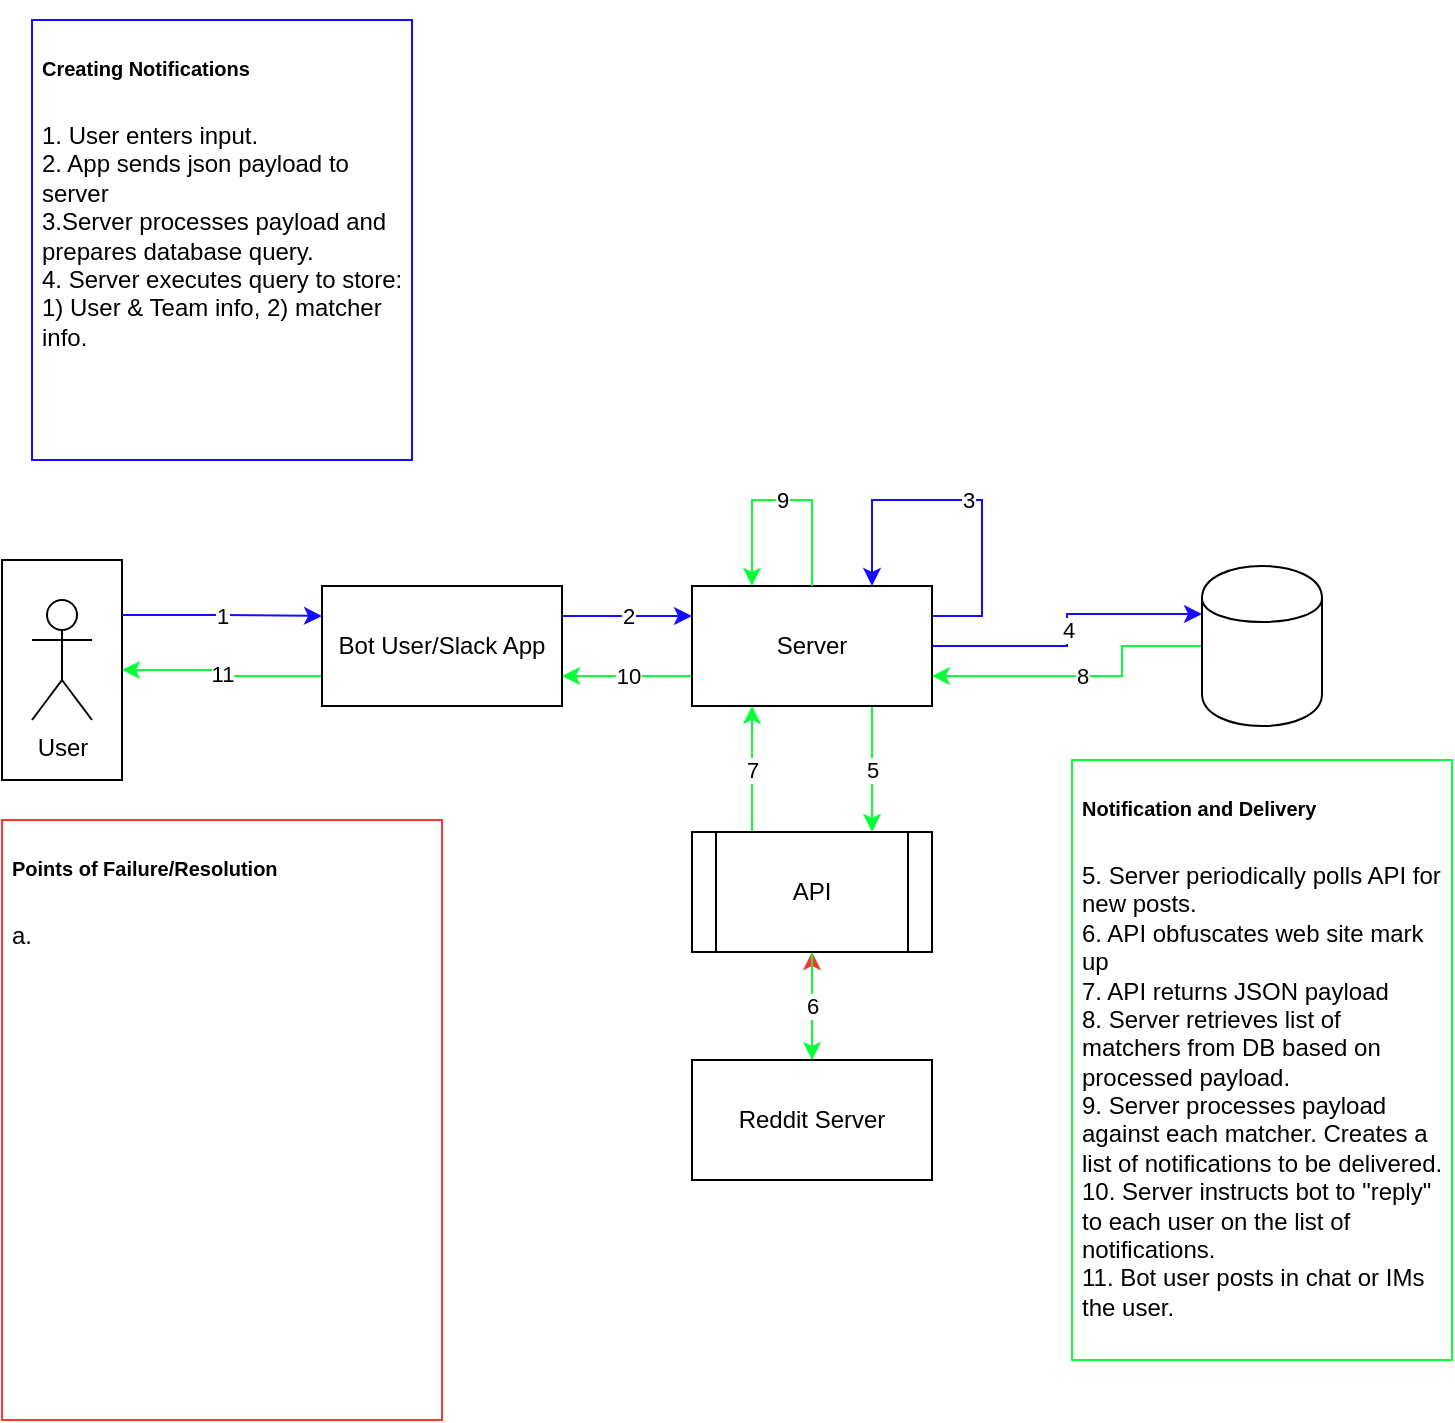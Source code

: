 <mxfile version="10.6.2" type="device"><diagram id="rdZAv8UuCS3YA3kMyCpP" name="Page-1"><mxGraphModel dx="1394" dy="858" grid="1" gridSize="10" guides="1" tooltips="1" connect="1" arrows="1" fold="1" page="1" pageScale="1" pageWidth="850" pageHeight="1100" math="0" shadow="0"><root><mxCell id="0"/><mxCell id="1" parent="0"/><mxCell id="MQViT6sBbJCWoQt8z8xm-3" value="" style="group" vertex="1" connectable="0" parent="1"><mxGeometry x="80" y="280" width="60" height="110" as="geometry"/></mxCell><mxCell id="MQViT6sBbJCWoQt8z8xm-1" value="" style="rounded=0;whiteSpace=wrap;html=1;" vertex="1" parent="MQViT6sBbJCWoQt8z8xm-3"><mxGeometry width="60" height="110" as="geometry"/></mxCell><mxCell id="MQViT6sBbJCWoQt8z8xm-2" value="User" style="shape=umlActor;verticalLabelPosition=bottom;labelBackgroundColor=#ffffff;verticalAlign=top;html=1;outlineConnect=0;" vertex="1" parent="MQViT6sBbJCWoQt8z8xm-3"><mxGeometry x="15" y="20" width="30" height="60" as="geometry"/></mxCell><mxCell id="MQViT6sBbJCWoQt8z8xm-9" value="2" style="edgeStyle=orthogonalEdgeStyle;rounded=0;orthogonalLoop=1;jettySize=auto;html=1;exitX=1;exitY=0.25;exitDx=0;exitDy=0;entryX=0;entryY=0.25;entryDx=0;entryDy=0;strokeColor=#150DFF;" edge="1" parent="1" source="MQViT6sBbJCWoQt8z8xm-4" target="MQViT6sBbJCWoQt8z8xm-8"><mxGeometry relative="1" as="geometry"/></mxCell><mxCell id="MQViT6sBbJCWoQt8z8xm-27" value="11" style="edgeStyle=orthogonalEdgeStyle;rounded=0;orthogonalLoop=1;jettySize=auto;html=1;exitX=0;exitY=0.75;exitDx=0;exitDy=0;entryX=1;entryY=0.5;entryDx=0;entryDy=0;strokeColor=#08FF39;" edge="1" parent="1" source="MQViT6sBbJCWoQt8z8xm-4" target="MQViT6sBbJCWoQt8z8xm-1"><mxGeometry relative="1" as="geometry"/></mxCell><mxCell id="MQViT6sBbJCWoQt8z8xm-4" value="Bot User/Slack App" style="rounded=0;whiteSpace=wrap;html=1;" vertex="1" parent="1"><mxGeometry x="240" y="293" width="120" height="60" as="geometry"/></mxCell><mxCell id="MQViT6sBbJCWoQt8z8xm-5" value="1" style="edgeStyle=orthogonalEdgeStyle;rounded=0;orthogonalLoop=1;jettySize=auto;html=1;exitX=1;exitY=0.25;exitDx=0;exitDy=0;entryX=0;entryY=0.25;entryDx=0;entryDy=0;strokeColor=#150DFF;" edge="1" parent="1" source="MQViT6sBbJCWoQt8z8xm-1" target="MQViT6sBbJCWoQt8z8xm-4"><mxGeometry relative="1" as="geometry"/></mxCell><mxCell id="MQViT6sBbJCWoQt8z8xm-6" value="&lt;h1&gt;&lt;font size=&quot;1&quot;&gt;Creating Notifications&lt;/font&gt;&lt;/h1&gt;&lt;div&gt;&lt;font style=&quot;font-size: 12px ; line-height: 100%&quot;&gt;1. User enters input.&lt;/font&gt;&lt;/div&gt;&lt;div&gt;&lt;font style=&quot;font-size: 12px ; line-height: 100%&quot;&gt;2. App sends json payload to server&lt;/font&gt;&lt;/div&gt;&lt;div&gt;&lt;font style=&quot;font-size: 12px ; line-height: 100%&quot;&gt;3.Server processes payload and prepares database query.&lt;/font&gt;&lt;/div&gt;&lt;div&gt;&lt;font style=&quot;font-size: 12px ; line-height: 100%&quot;&gt;4. Server executes query to store: 1) User &amp;amp; Team info, 2) matcher info.&lt;/font&gt;&lt;/div&gt;" style="text;html=1;strokeColor=#150DFF;fillColor=none;spacing=5;spacingTop=-20;whiteSpace=wrap;overflow=hidden;rounded=0;" vertex="1" parent="1"><mxGeometry x="95" y="10" width="190" height="220" as="geometry"/></mxCell><mxCell id="MQViT6sBbJCWoQt8z8xm-14" value="4" style="edgeStyle=orthogonalEdgeStyle;rounded=0;orthogonalLoop=1;jettySize=auto;html=1;exitX=1;exitY=0.5;exitDx=0;exitDy=0;entryX=0;entryY=0.3;entryDx=0;entryDy=0;strokeColor=#150DFF;" edge="1" parent="1" source="MQViT6sBbJCWoQt8z8xm-8" target="MQViT6sBbJCWoQt8z8xm-11"><mxGeometry relative="1" as="geometry"/></mxCell><mxCell id="MQViT6sBbJCWoQt8z8xm-20" value="5" style="edgeStyle=orthogonalEdgeStyle;rounded=0;orthogonalLoop=1;jettySize=auto;html=1;exitX=0.75;exitY=1;exitDx=0;exitDy=0;entryX=0.75;entryY=0;entryDx=0;entryDy=0;strokeColor=#08FF39;" edge="1" parent="1" source="MQViT6sBbJCWoQt8z8xm-8" target="MQViT6sBbJCWoQt8z8xm-19"><mxGeometry relative="1" as="geometry"/></mxCell><mxCell id="MQViT6sBbJCWoQt8z8xm-26" value="10" style="edgeStyle=orthogonalEdgeStyle;rounded=0;orthogonalLoop=1;jettySize=auto;html=1;exitX=0;exitY=0.75;exitDx=0;exitDy=0;entryX=1;entryY=0.75;entryDx=0;entryDy=0;strokeColor=#08FF39;" edge="1" parent="1" source="MQViT6sBbJCWoQt8z8xm-8" target="MQViT6sBbJCWoQt8z8xm-4"><mxGeometry relative="1" as="geometry"/></mxCell><mxCell id="MQViT6sBbJCWoQt8z8xm-8" value="Server" style="rounded=0;whiteSpace=wrap;html=1;" vertex="1" parent="1"><mxGeometry x="425" y="293" width="120" height="60" as="geometry"/></mxCell><mxCell id="MQViT6sBbJCWoQt8z8xm-10" value="3" style="edgeStyle=orthogonalEdgeStyle;rounded=0;orthogonalLoop=1;jettySize=auto;html=1;exitX=1;exitY=0.25;exitDx=0;exitDy=0;entryX=0.75;entryY=0;entryDx=0;entryDy=0;strokeColor=#150DFF;" edge="1" parent="1" source="MQViT6sBbJCWoQt8z8xm-8" target="MQViT6sBbJCWoQt8z8xm-8"><mxGeometry relative="1" as="geometry"><Array as="points"><mxPoint x="570" y="308"/><mxPoint x="570" y="250"/><mxPoint x="515" y="250"/></Array></mxGeometry></mxCell><mxCell id="MQViT6sBbJCWoQt8z8xm-25" value="8" style="edgeStyle=orthogonalEdgeStyle;rounded=0;orthogonalLoop=1;jettySize=auto;html=1;exitX=0;exitY=0.5;exitDx=0;exitDy=0;entryX=1;entryY=0.75;entryDx=0;entryDy=0;strokeColor=#08FF39;" edge="1" parent="1" source="MQViT6sBbJCWoQt8z8xm-11" target="MQViT6sBbJCWoQt8z8xm-8"><mxGeometry relative="1" as="geometry"><Array as="points"><mxPoint x="640" y="323"/><mxPoint x="640" y="338"/></Array></mxGeometry></mxCell><mxCell id="MQViT6sBbJCWoQt8z8xm-11" value="" style="shape=cylinder;whiteSpace=wrap;html=1;boundedLbl=1;backgroundOutline=1;" vertex="1" parent="1"><mxGeometry x="680" y="283" width="60" height="80" as="geometry"/></mxCell><mxCell id="MQViT6sBbJCWoQt8z8xm-15" value="&lt;h1&gt;&lt;font size=&quot;1&quot;&gt;Notification and Delivery&lt;/font&gt;&lt;/h1&gt;&lt;div&gt;5. Server periodically polls API for new posts.&lt;/div&gt;&lt;div&gt;6. API obfuscates web site mark up&lt;/div&gt;&lt;div&gt;7. API returns JSON payload&lt;/div&gt;&lt;div&gt;8. Server retrieves list of matchers from DB based on processed payload.&lt;/div&gt;&lt;div&gt;9. Server processes payload against each matcher. Creates a list of notifications to be delivered.&lt;/div&gt;&lt;div&gt;10. Server instructs bot to &quot;reply&quot; to each user on the list of notifications.&lt;/div&gt;&lt;div&gt;11. Bot user posts in chat or IMs the user.&lt;/div&gt;" style="text;html=1;strokeColor=#08FF39;fillColor=none;spacing=5;spacingTop=-20;whiteSpace=wrap;overflow=hidden;rounded=0;" vertex="1" parent="1"><mxGeometry x="615" y="380" width="190" height="300" as="geometry"/></mxCell><mxCell id="MQViT6sBbJCWoQt8z8xm-22" style="edgeStyle=orthogonalEdgeStyle;rounded=0;orthogonalLoop=1;jettySize=auto;html=1;exitX=0.5;exitY=0;exitDx=0;exitDy=0;entryX=0.5;entryY=1;entryDx=0;entryDy=0;strokeColor=#FF3333;" edge="1" parent="1" source="MQViT6sBbJCWoQt8z8xm-18" target="MQViT6sBbJCWoQt8z8xm-19"><mxGeometry relative="1" as="geometry"/></mxCell><mxCell id="MQViT6sBbJCWoQt8z8xm-18" value="Reddit Server" style="rounded=0;whiteSpace=wrap;html=1;" vertex="1" parent="1"><mxGeometry x="425" y="530" width="120" height="60" as="geometry"/></mxCell><mxCell id="MQViT6sBbJCWoQt8z8xm-21" value="6" style="edgeStyle=orthogonalEdgeStyle;rounded=0;orthogonalLoop=1;jettySize=auto;html=1;exitX=0.5;exitY=1;exitDx=0;exitDy=0;entryX=0.5;entryY=0;entryDx=0;entryDy=0;strokeColor=#08FF39;" edge="1" parent="1" source="MQViT6sBbJCWoQt8z8xm-19" target="MQViT6sBbJCWoQt8z8xm-18"><mxGeometry relative="1" as="geometry"/></mxCell><mxCell id="MQViT6sBbJCWoQt8z8xm-23" value="7" style="edgeStyle=orthogonalEdgeStyle;rounded=0;orthogonalLoop=1;jettySize=auto;html=1;exitX=0.25;exitY=0;exitDx=0;exitDy=0;entryX=0.25;entryY=1;entryDx=0;entryDy=0;strokeColor=#08FF39;" edge="1" parent="1" source="MQViT6sBbJCWoQt8z8xm-19" target="MQViT6sBbJCWoQt8z8xm-8"><mxGeometry relative="1" as="geometry"/></mxCell><mxCell id="MQViT6sBbJCWoQt8z8xm-19" value="API" style="shape=process;whiteSpace=wrap;html=1;backgroundOutline=1;strokeColor=#000000;" vertex="1" parent="1"><mxGeometry x="425" y="416" width="120" height="60" as="geometry"/></mxCell><mxCell id="MQViT6sBbJCWoQt8z8xm-24" value="9" style="edgeStyle=orthogonalEdgeStyle;rounded=0;orthogonalLoop=1;jettySize=auto;html=1;exitX=0.5;exitY=0;exitDx=0;exitDy=0;entryX=0.25;entryY=0;entryDx=0;entryDy=0;strokeColor=#08FF39;" edge="1" parent="1" source="MQViT6sBbJCWoQt8z8xm-8" target="MQViT6sBbJCWoQt8z8xm-8"><mxGeometry relative="1" as="geometry"><Array as="points"><mxPoint x="485" y="250"/><mxPoint x="455" y="250"/></Array></mxGeometry></mxCell><mxCell id="MQViT6sBbJCWoQt8z8xm-28" value="&lt;h1&gt;&lt;font size=&quot;1&quot;&gt;Points of Failure/Resolution&lt;/font&gt;&lt;/h1&gt;&lt;div&gt;a.&amp;nbsp;&lt;/div&gt;" style="text;html=1;strokeColor=#FF3333;fillColor=none;spacing=5;spacingTop=-20;whiteSpace=wrap;overflow=hidden;rounded=0;" vertex="1" parent="1"><mxGeometry x="80" y="410" width="220" height="300" as="geometry"/></mxCell></root></mxGraphModel></diagram></mxfile>
